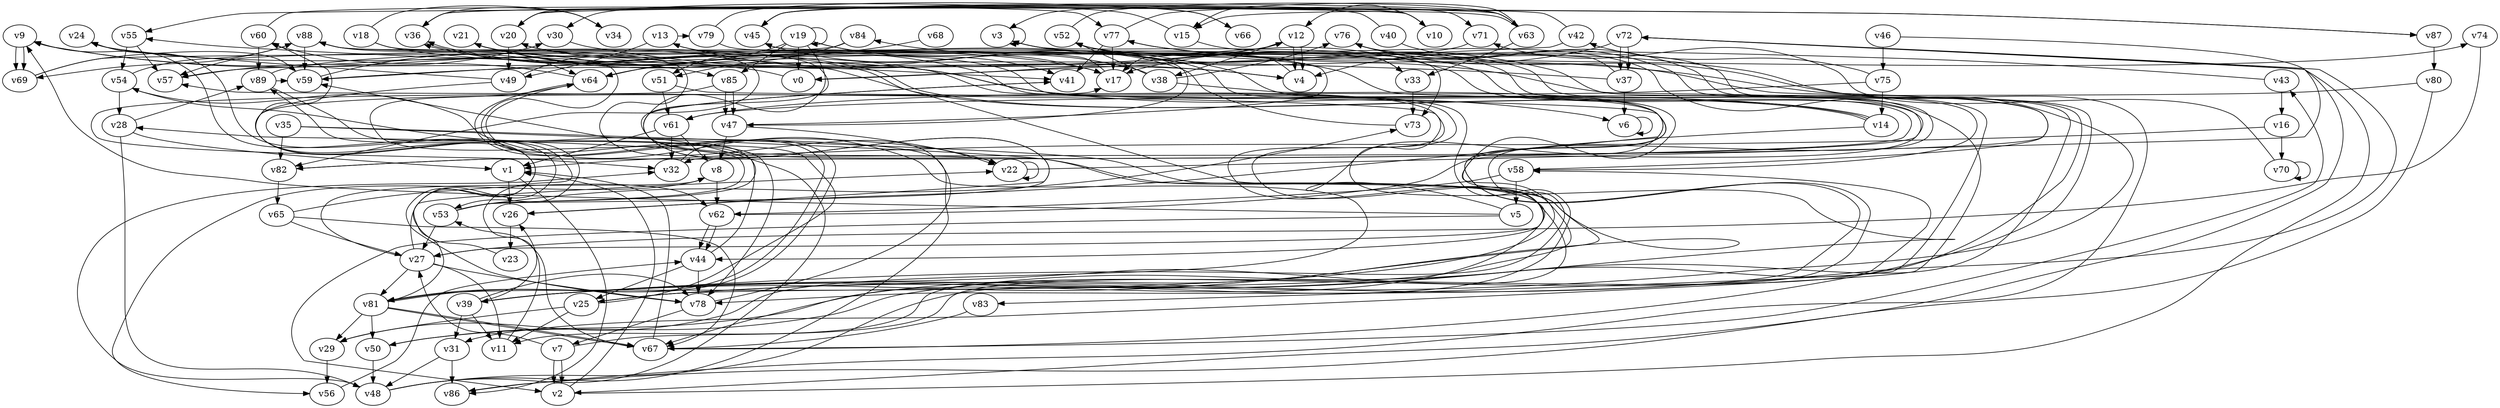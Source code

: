 // Benchmark game 128 - 90 vertices
digraph G {
    v0 [name="v0", player=1];
    v1 [name="v1", player=1];
    v2 [name="v2", player=0];
    v3 [name="v3", player=0];
    v4 [name="v4", player=1, target=1];
    v5 [name="v5", player=0];
    v6 [name="v6", player=0];
    v7 [name="v7", player=0];
    v8 [name="v8", player=1];
    v9 [name="v9", player=0];
    v10 [name="v10", player=1];
    v11 [name="v11", player=1];
    v12 [name="v12", player=1];
    v13 [name="v13", player=0];
    v14 [name="v14", player=1];
    v15 [name="v15", player=0];
    v16 [name="v16", player=0];
    v17 [name="v17", player=0];
    v18 [name="v18", player=1];
    v19 [name="v19", player=1];
    v20 [name="v20", player=0, target=1];
    v21 [name="v21", player=0];
    v22 [name="v22", player=1, target=1];
    v23 [name="v23", player=0];
    v24 [name="v24", player=0];
    v25 [name="v25", player=0];
    v26 [name="v26", player=1];
    v27 [name="v27", player=0];
    v28 [name="v28", player=0];
    v29 [name="v29", player=1];
    v30 [name="v30", player=0];
    v31 [name="v31", player=1];
    v32 [name="v32", player=0];
    v33 [name="v33", player=0];
    v34 [name="v34", player=1];
    v35 [name="v35", player=1, target=1];
    v36 [name="v36", player=0];
    v37 [name="v37", player=0, target=1];
    v38 [name="v38", player=1];
    v39 [name="v39", player=1];
    v40 [name="v40", player=0];
    v41 [name="v41", player=1];
    v42 [name="v42", player=0];
    v43 [name="v43", player=0];
    v44 [name="v44", player=1];
    v45 [name="v45", player=1];
    v46 [name="v46", player=0, target=1];
    v47 [name="v47", player=1];
    v48 [name="v48", player=0];
    v49 [name="v49", player=0, target=1];
    v50 [name="v50", player=1];
    v51 [name="v51", player=0];
    v52 [name="v52", player=0];
    v53 [name="v53", player=0];
    v54 [name="v54", player=1];
    v55 [name="v55", player=0];
    v56 [name="v56", player=1, target=1];
    v57 [name="v57", player=0];
    v58 [name="v58", player=0];
    v59 [name="v59", player=0];
    v60 [name="v60", player=0, target=1];
    v61 [name="v61", player=1];
    v62 [name="v62", player=0];
    v63 [name="v63", player=0];
    v64 [name="v64", player=1, target=1];
    v65 [name="v65", player=0];
    v66 [name="v66", player=0];
    v67 [name="v67", player=0];
    v68 [name="v68", player=1];
    v69 [name="v69", player=0];
    v70 [name="v70", player=0];
    v71 [name="v71", player=1];
    v72 [name="v72", player=0, target=1];
    v73 [name="v73", player=1, target=1];
    v74 [name="v74", player=1, target=1];
    v75 [name="v75", player=1];
    v76 [name="v76", player=0];
    v77 [name="v77", player=0];
    v78 [name="v78", player=1];
    v79 [name="v79", player=0, target=1];
    v80 [name="v80", player=0];
    v81 [name="v81", player=0];
    v82 [name="v82", player=0];
    v83 [name="v83", player=1, target=1];
    v84 [name="v84", player=1, target=1];
    v85 [name="v85", player=1];
    v86 [name="v86", player=0];
    v87 [name="v87", player=0];
    v88 [name="v88", player=0];
    v89 [name="v89", player=1];

    v0 -> v9 [constraint="time == 17"];
    v1 -> v26;
    v2 -> v72 [constraint="time == 16"];
    v3 -> v73 [constraint="time == 13"];
    v4 -> v51 [constraint="time == 1"];
    v5 -> v13 [constraint="time <= 6"];
    v6 -> v6 [constraint="time == 9"];
    v7 -> v2 [constraint="time >= 8"];
    v8 -> v56 [constraint="time == 3"];
    v9 -> v85 [constraint="time <= 12"];
    v10 -> v12 [constraint="time == 10"];
    v11 -> v60 [constraint="time == 0"];
    v12 -> v4;
    v13 -> v49 [constraint="time <= 22"];
    v14 -> v44 [constraint="time == 9"];
    v15 -> v30 [constraint="time % 5 == 1"];
    v16 -> v70;
    v17 -> v57 [constraint="(time >= 2) && (time <= 23)"];
    v18 -> v34 [constraint="time >= 6"];
    v19 -> v64;
    v20 -> v49;
    v21 -> v6 [constraint="time <= 8"];
    v22 -> v22 [constraint="time % 2 == 0"];
    v23 -> v24 [constraint="time == 15"];
    v24 -> v17 [constraint="time == 3"];
    v25 -> v11;
    v26 -> v84 [constraint="time % 2 == 0"];
    v27 -> v11;
    v28 -> v48;
    v29 -> v56;
    v30 -> v4 [constraint="time == 14"];
    v31 -> v86;
    v32 -> v22 [constraint="time % 3 == 0"];
    v33 -> v73;
    v34 -> v36 [constraint="time >= 13"];
    v35 -> v50 [constraint="time == 8"];
    v36 -> v63 [constraint="time == 2"];
    v37 -> v55 [constraint="time % 4 == 2"];
    v38 -> v45 [constraint="time <= 6"];
    v39 -> v26 [constraint="time == 7"];
    v40 -> v45 [constraint="(time >= 5) && (time <= 17)"];
    v41 -> v26 [constraint="time == 8"];
    v42 -> v55 [constraint="time == 12"];
    v43 -> v16;
    v44 -> v89 [constraint="time == 2"];
    v45 -> v63 [constraint="time == 14"];
    v46 -> v75;
    v47 -> v45 [constraint="(time % 2 == 0) || (time % 4 == 2)"];
    v48 -> v21 [constraint="time % 4 == 3"];
    v49 -> v33 [constraint="(time % 3 == 1) || (time % 5 == 0)"];
    v50 -> v48;
    v51 -> v61;
    v52 -> v83 [constraint="time <= 6"];
    v53 -> v88 [constraint="time % 4 == 3"];
    v54 -> v28;
    v55 -> v54;
    v56 -> v44 [constraint="time == 10"];
    v57 -> v30 [constraint="time <= 23"];
    v58 -> v77 [constraint="time == 2"];
    v59 -> v12 [constraint="time >= 11"];
    v60 -> v87 [constraint="time == 5"];
    v61 -> v32;
    v62 -> v44;
    v63 -> v33;
    v64 -> v81 [constraint="time == 1"];
    v65 -> v67 [constraint="time == 17"];
    v66 -> v3 [constraint="time % 6 == 1"];
    v67 -> v43 [constraint="time % 4 == 2"];
    v68 -> v64 [constraint="time % 3 == 1"];
    v69 -> v33 [constraint="time == 20"];
    v70 -> v71 [constraint="time == 19"];
    v71 -> v57 [constraint="time % 5 == 2"];
    v72 -> v17 [constraint="time == 9"];
    v73 -> v20 [constraint="time % 2 == 1"];
    v74 -> v27 [constraint="time == 5"];
    v75 -> v61 [constraint="time == 16"];
    v76 -> v32 [constraint="time % 5 == 4"];
    v77 -> v41;
    v78 -> v88 [constraint="time <= 19"];
    v79 -> v66 [constraint="time <= 18"];
    v80 -> v61 [constraint="time <= 15"];
    v81 -> v29;
    v82 -> v65;
    v83 -> v67;
    v84 -> v51 [constraint="(time >= 10) && (time <= 19)"];
    v85 -> v47;
    v86 -> v77 [constraint="time <= 10"];
    v87 -> v36 [constraint="time == 2"];
    v88 -> v82 [constraint="time >= 10"];
    v89 -> v78 [constraint="time % 5 == 2"];
    v21 -> v27 [constraint="time == 3"];
    v2 -> v1 [constraint="time >= 12"];
    v79 -> v47 [constraint="time <= 25"];
    v49 -> v24 [constraint="time == 17"];
    v62 -> v44 [constraint="time == 11"];
    v26 -> v23;
    v31 -> v48;
    v87 -> v80;
    v36 -> v39 [constraint="time >= 5"];
    v13 -> v79 [constraint="(time % 4 == 1) || (time % 3 == 2)"];
    v7 -> v27 [constraint="time == 10"];
    v67 -> v1 [constraint="time == 7"];
    v19 -> v67 [constraint="time <= 13"];
    v5 -> v9 [constraint="(time % 2 == 0) || (time % 3 == 2)"];
    v62 -> v3 [constraint="time % 2 == 1"];
    v52 -> v58 [constraint="time % 6 == 3"];
    v60 -> v89;
    v27 -> v81;
    v53 -> v73 [constraint="time >= 8"];
    v44 -> v78;
    v39 -> v52 [constraint="time <= 7"];
    v5 -> v2 [constraint="(time >= 8) && (time <= 22)"];
    v37 -> v6;
    v88 -> v59;
    v65 -> v27;
    v80 -> v86 [constraint="time % 5 == 3"];
    v9 -> v69;
    v12 -> v0 [constraint="time % 4 == 1"];
    v58 -> v5;
    v7 -> v2;
    v19 -> v17;
    v14 -> v21 [constraint="time >= 9"];
    v27 -> v78;
    v12 -> v4;
    v9 -> v69 [constraint="time <= 17"];
    v72 -> v25 [constraint="time >= 12"];
    v75 -> v14;
    v48 -> v59 [constraint="time == 16"];
    v61 -> v8;
    v14 -> v36 [constraint="time % 2 == 0"];
    v54 -> v29 [constraint="time >= 9"];
    v19 -> v19 [constraint="time == 18"];
    v48 -> v32 [constraint="time >= 15"];
    v75 -> v42 [constraint="time % 5 == 0"];
    v55 -> v57;
    v8 -> v62;
    v19 -> v41;
    v38 -> v76 [constraint="time == 10"];
    v4 -> v20 [constraint="time >= 15"];
    v20 -> v10 [constraint="time >= 11"];
    v18 -> v41 [constraint="time >= 5"];
    v81 -> v67;
    v89 -> v59 [constraint="time <= 24"];
    v42 -> v0 [constraint="(time % 2 == 1) || (time % 5 == 0)"];
    v53 -> v27;
    v47 -> v22;
    v84 -> v59 [constraint="time % 4 == 3"];
    v63 -> v15 [constraint="time >= 4"];
    v19 -> v0;
    v51 -> v11 [constraint="time % 6 == 5"];
    v16 -> v1;
    v67 -> v53 [constraint="time == 14"];
    v35 -> v39 [constraint="time % 3 == 0"];
    v65 -> v62 [constraint="time % 5 == 1"];
    v78 -> v7;
    v38 -> v78 [constraint="time == 1"];
    v89 -> v74 [constraint="time <= 18"];
    v50 -> v57 [constraint="time >= 7"];
    v22 -> v72 [constraint="time == 20"];
    v20 -> v77 [constraint="time >= 11"];
    v39 -> v78 [constraint="time % 2 == 1"];
    v63 -> v15 [constraint="(time % 4 == 1) || (time % 4 == 1)"];
    v81 -> v64 [constraint="time >= 12"];
    v38 -> v52 [constraint="time == 14"];
    v15 -> v31 [constraint="time % 5 == 0"];
    v44 -> v25;
    v59 -> v64 [constraint="time >= 4"];
    v81 -> v22 [constraint="time % 5 == 1"];
    v18 -> v22 [constraint="time >= 13"];
    v48 -> v54 [constraint="(time % 4 == 1) || (time % 3 == 1)"];
    v39 -> v76 [constraint="time >= 5"];
    v54 -> v88 [constraint="time == 20"];
    v35 -> v82;
    v3 -> v3;
    v12 -> v38;
    v53 -> v41 [constraint="time >= 15"];
    v72 -> v37 [constraint="time == 6"];
    v70 -> v70;
    v27 -> v17 [constraint="(time % 3 == 0) || (time % 3 == 1)"];
    v49 -> v53 [constraint="time % 3 == 0"];
    v67 -> v76 [constraint="(time >= 6) && (time <= 22)"];
    v85 -> v47 [constraint="time == 20"];
    v19 -> v85;
    v28 -> v89 [constraint="time % 2 == 0"];
    v25 -> v29 [constraint="time >= 8"];
    v81 -> v50;
    v78 -> v9 [constraint="time <= 19"];
    v61 -> v1;
    v39 -> v11;
    v10 -> v45 [constraint="time >= 9"];
    v13 -> v81 [constraint="time == 4"];
    v27 -> v8 [constraint="time == 19"];
    v34 -> v20 [constraint="time % 2 == 1"];
    v69 -> v59 [constraint="time <= 17"];
    v43 -> v4 [constraint="time % 2 == 1"];
    v25 -> v76 [constraint="time == 20"];
    v46 -> v2 [constraint="time == 14"];
    v77 -> v17;
    v47 -> v8;
    v77 -> v71 [constraint="time >= 1"];
    v3 -> v82 [constraint="time % 4 == 2"];
    v28 -> v1;
    v58 -> v62;
    v1 -> v86 [constraint="time == 12"];
    v72 -> v37;
    v82 -> v52 [constraint="time % 6 == 0"];
    v81 -> v67;
    v25 -> v21 [constraint="time <= 19"];
    v53 -> v28 [constraint="time % 2 == 0"];
    v39 -> v31;
    v7 -> v58 [constraint="time == 19"];
    v64 -> v60 [constraint="(time % 3 == 0) || (time % 4 == 2)"];
    v37 -> v17 [constraint="time % 2 == 1"];
    v85 -> v32 [constraint="time >= 15"];
    v14 -> v36 [constraint="time <= 21"];
    v25 -> v64 [constraint="time <= 7"];
    v52 -> v63 [constraint="time == 4"];
    v88 -> v69 [constraint="time >= 14"];
    v40 -> v39 [constraint="time <= 16"];
}
